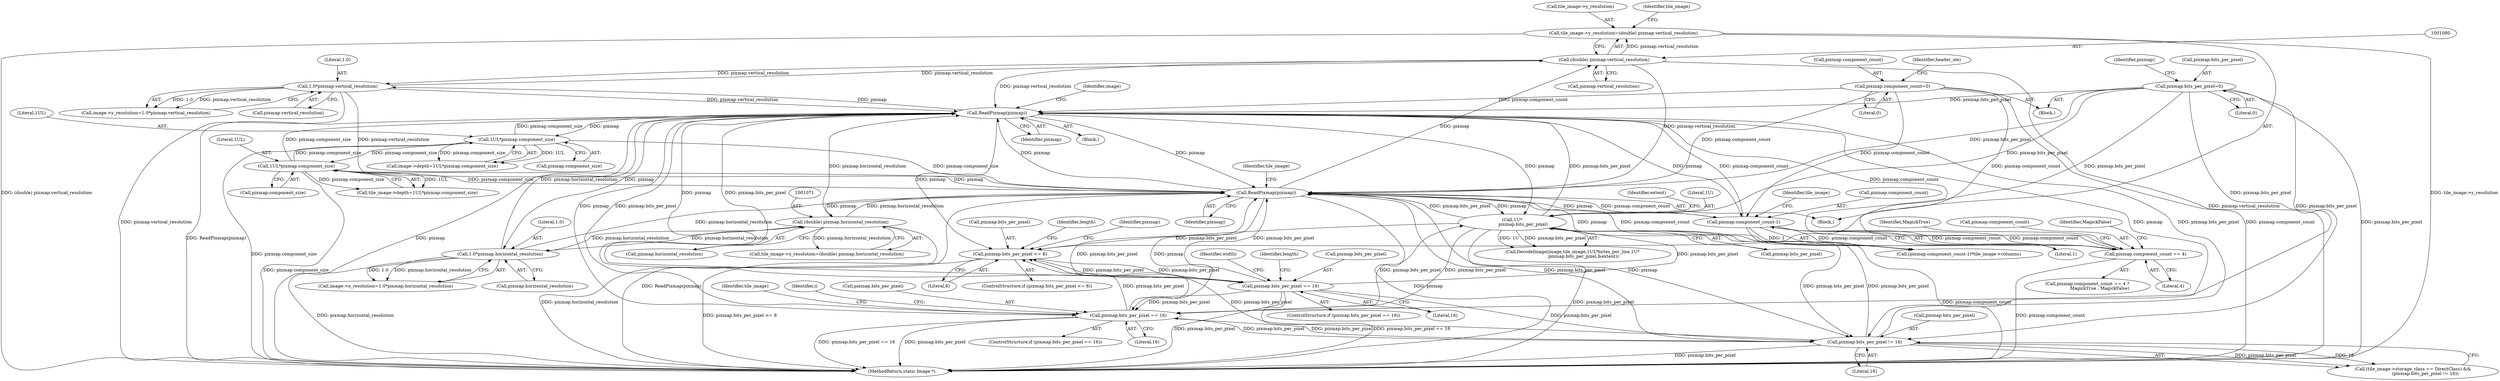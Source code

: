 digraph "0_ImageMagick_f6e9d0d9955e85bdd7540b251cd50d598dacc5e6_46@pointer" {
"1001075" [label="(Call,tile_image->y_resolution=(double) pixmap.vertical_resolution)"];
"1001079" [label="(Call,(double) pixmap.vertical_resolution)"];
"1000746" [label="(Call,1.0*pixmap.vertical_resolution)"];
"1000722" [label="(Call,ReadPixmap(pixmap))"];
"1001049" [label="(Call,1UL*pixmap.component_size)"];
"1000728" [label="(Call,1UL*pixmap.component_size)"];
"1001043" [label="(Call,ReadPixmap(pixmap))"];
"1000215" [label="(Call,pixmap.component_count=0)"];
"1000817" [label="(Call,pixmap.bits_per_pixel == 16)"];
"1000808" [label="(Call,pixmap.bits_per_pixel <= 8)"];
"1001406" [label="(Call,1U*\n                pixmap.bits_per_pixel)"];
"1001717" [label="(Call,pixmap.bits_per_pixel != 16)"];
"1000210" [label="(Call,pixmap.bits_per_pixel=0)"];
"1001547" [label="(Call,pixmap.bits_per_pixel == 16)"];
"1000737" [label="(Call,1.0*pixmap.horizontal_resolution)"];
"1001070" [label="(Call,(double) pixmap.horizontal_resolution)"];
"1001726" [label="(Call,pixmap.component_count-1)"];
"1001059" [label="(Call,pixmap.component_count == 4)"];
"1000746" [label="(Call,1.0*pixmap.vertical_resolution)"];
"1000729" [label="(Literal,1UL)"];
"1001063" [label="(Literal,4)"];
"1001076" [label="(Call,tile_image->y_resolution)"];
"1001070" [label="(Call,(double) pixmap.horizontal_resolution)"];
"1001045" [label="(Call,tile_image->depth=1UL*pixmap.component_size)"];
"1000819" [label="(Identifier,pixmap)"];
"1000219" [label="(Literal,0)"];
"1001049" [label="(Call,1UL*pixmap.component_size)"];
"1001406" [label="(Call,1U*\n                pixmap.bits_per_pixel)"];
"1000823" [label="(Identifier,width)"];
"1001412" [label="(Identifier,extent)"];
"1000808" [label="(Call,pixmap.bits_per_pixel <= 8)"];
"1000726" [label="(Identifier,image)"];
"1000747" [label="(Literal,1.0)"];
"1001059" [label="(Call,pixmap.component_count == 4)"];
"1000809" [label="(Call,pixmap.bits_per_pixel)"];
"1000739" [label="(Call,pixmap.horizontal_resolution)"];
"1001717" [label="(Call,pixmap.bits_per_pixel != 16)"];
"1000222" [label="(Identifier,header_ole)"];
"1001730" [label="(Literal,1)"];
"1000214" [label="(Literal,0)"];
"1001725" [label="(Call,(pixmap.component_count-1)*tile_image->columns)"];
"1000723" [label="(Identifier,pixmap)"];
"1000659" [label="(Block,)"];
"1000728" [label="(Call,1UL*pixmap.component_size)"];
"1000722" [label="(Call,ReadPixmap(pixmap))"];
"1001732" [label="(Identifier,tile_image)"];
"1001079" [label="(Call,(double) pixmap.vertical_resolution)"];
"1001051" [label="(Call,pixmap.component_size)"];
"1001081" [label="(Call,pixmap.vertical_resolution)"];
"1001407" [label="(Literal,1U)"];
"1001718" [label="(Call,pixmap.bits_per_pixel)"];
"1001072" [label="(Call,pixmap.horizontal_resolution)"];
"1001058" [label="(Call,pixmap.component_count == 4 ?\n                  MagickTrue : MagickFalse)"];
"1001075" [label="(Call,tile_image->y_resolution=(double) pixmap.vertical_resolution)"];
"1001064" [label="(Identifier,MagickTrue)"];
"1001547" [label="(Call,pixmap.bits_per_pixel == 16)"];
"1000210" [label="(Call,pixmap.bits_per_pixel=0)"];
"1001043" [label="(Call,ReadPixmap(pixmap))"];
"1000816" [label="(ControlStructure,if (pixmap.bits_per_pixel == 16))"];
"1000827" [label="(Identifier,length)"];
"1001408" [label="(Call,pixmap.bits_per_pixel)"];
"1000738" [label="(Literal,1.0)"];
"1000215" [label="(Call,pixmap.component_count=0)"];
"1001551" [label="(Literal,16)"];
"1000748" [label="(Call,pixmap.vertical_resolution)"];
"1001044" [label="(Identifier,pixmap)"];
"1000814" [label="(Identifier,length)"];
"1000742" [label="(Call,image->y_resolution=1.0*pixmap.vertical_resolution)"];
"1000737" [label="(Call,1.0*pixmap.horizontal_resolution)"];
"1001060" [label="(Call,pixmap.component_count)"];
"1000817" [label="(Call,pixmap.bits_per_pixel == 16)"];
"1001602" [label="(Identifier,tile_image)"];
"1002366" [label="(MethodReturn,static Image *)"];
"1000818" [label="(Call,pixmap.bits_per_pixel)"];
"1001711" [label="(Call,(tile_image->storage_class == DirectClass) &&\n                  (pixmap.bits_per_pixel != 16))"];
"1000217" [label="(Identifier,pixmap)"];
"1001726" [label="(Call,pixmap.component_count-1)"];
"1001050" [label="(Literal,1UL)"];
"1001546" [label="(ControlStructure,if (pixmap.bits_per_pixel == 16))"];
"1000216" [label="(Call,pixmap.component_count)"];
"1001065" [label="(Identifier,MagickFalse)"];
"1001727" [label="(Call,pixmap.component_count)"];
"1000821" [label="(Literal,16)"];
"1000733" [label="(Call,image->x_resolution=1.0*pixmap.horizontal_resolution)"];
"1001066" [label="(Call,tile_image->x_resolution=(double) pixmap.horizontal_resolution)"];
"1000807" [label="(ControlStructure,if (pixmap.bits_per_pixel <= 8))"];
"1000724" [label="(Call,image->depth=1UL*pixmap.component_size)"];
"1001042" [label="(Block,)"];
"1001086" [label="(Identifier,tile_image)"];
"1000730" [label="(Call,pixmap.component_size)"];
"1001047" [label="(Identifier,tile_image)"];
"1000812" [label="(Literal,8)"];
"1001400" [label="(Call,DecodeImage(image,tile_image,1UL*bytes_per_line,1U*\n                pixmap.bits_per_pixel,&extent))"];
"1000124" [label="(Block,)"];
"1001721" [label="(Literal,16)"];
"1001554" [label="(Identifier,i)"];
"1000211" [label="(Call,pixmap.bits_per_pixel)"];
"1001548" [label="(Call,pixmap.bits_per_pixel)"];
"1001075" -> "1001042"  [label="AST: "];
"1001075" -> "1001079"  [label="CFG: "];
"1001076" -> "1001075"  [label="AST: "];
"1001079" -> "1001075"  [label="AST: "];
"1001086" -> "1001075"  [label="CFG: "];
"1001075" -> "1002366"  [label="DDG: tile_image->y_resolution"];
"1001075" -> "1002366"  [label="DDG: (double) pixmap.vertical_resolution"];
"1001079" -> "1001075"  [label="DDG: pixmap.vertical_resolution"];
"1001079" -> "1001081"  [label="CFG: "];
"1001080" -> "1001079"  [label="AST: "];
"1001081" -> "1001079"  [label="AST: "];
"1001079" -> "1002366"  [label="DDG: pixmap.vertical_resolution"];
"1001079" -> "1000722"  [label="DDG: pixmap.vertical_resolution"];
"1001079" -> "1000746"  [label="DDG: pixmap.vertical_resolution"];
"1001079" -> "1001043"  [label="DDG: pixmap.vertical_resolution"];
"1000746" -> "1001079"  [label="DDG: pixmap.vertical_resolution"];
"1001043" -> "1001079"  [label="DDG: pixmap"];
"1000746" -> "1000742"  [label="AST: "];
"1000746" -> "1000748"  [label="CFG: "];
"1000747" -> "1000746"  [label="AST: "];
"1000748" -> "1000746"  [label="AST: "];
"1000742" -> "1000746"  [label="CFG: "];
"1000746" -> "1002366"  [label="DDG: pixmap.vertical_resolution"];
"1000746" -> "1000722"  [label="DDG: pixmap.vertical_resolution"];
"1000746" -> "1000742"  [label="DDG: 1.0"];
"1000746" -> "1000742"  [label="DDG: pixmap.vertical_resolution"];
"1000722" -> "1000746"  [label="DDG: pixmap"];
"1000746" -> "1001043"  [label="DDG: pixmap.vertical_resolution"];
"1000722" -> "1000659"  [label="AST: "];
"1000722" -> "1000723"  [label="CFG: "];
"1000723" -> "1000722"  [label="AST: "];
"1000726" -> "1000722"  [label="CFG: "];
"1000722" -> "1002366"  [label="DDG: ReadPixmap(pixmap)"];
"1000722" -> "1002366"  [label="DDG: pixmap"];
"1001049" -> "1000722"  [label="DDG: pixmap.component_size"];
"1000728" -> "1000722"  [label="DDG: pixmap.component_size"];
"1001043" -> "1000722"  [label="DDG: pixmap"];
"1000215" -> "1000722"  [label="DDG: pixmap.component_count"];
"1000817" -> "1000722"  [label="DDG: pixmap.bits_per_pixel"];
"1000737" -> "1000722"  [label="DDG: pixmap.horizontal_resolution"];
"1001406" -> "1000722"  [label="DDG: pixmap.bits_per_pixel"];
"1001070" -> "1000722"  [label="DDG: pixmap.horizontal_resolution"];
"1001717" -> "1000722"  [label="DDG: pixmap.bits_per_pixel"];
"1001726" -> "1000722"  [label="DDG: pixmap.component_count"];
"1001059" -> "1000722"  [label="DDG: pixmap.component_count"];
"1000210" -> "1000722"  [label="DDG: pixmap.bits_per_pixel"];
"1001547" -> "1000722"  [label="DDG: pixmap.bits_per_pixel"];
"1000722" -> "1000728"  [label="DDG: pixmap"];
"1000722" -> "1000737"  [label="DDG: pixmap"];
"1000722" -> "1000808"  [label="DDG: pixmap"];
"1000722" -> "1000817"  [label="DDG: pixmap"];
"1000722" -> "1001043"  [label="DDG: pixmap"];
"1000722" -> "1001406"  [label="DDG: pixmap"];
"1000722" -> "1001547"  [label="DDG: pixmap"];
"1000722" -> "1001717"  [label="DDG: pixmap"];
"1000722" -> "1001726"  [label="DDG: pixmap"];
"1001049" -> "1001045"  [label="AST: "];
"1001049" -> "1001051"  [label="CFG: "];
"1001050" -> "1001049"  [label="AST: "];
"1001051" -> "1001049"  [label="AST: "];
"1001045" -> "1001049"  [label="CFG: "];
"1001049" -> "1002366"  [label="DDG: pixmap.component_size"];
"1001049" -> "1000728"  [label="DDG: pixmap.component_size"];
"1001049" -> "1001043"  [label="DDG: pixmap.component_size"];
"1001049" -> "1001045"  [label="DDG: 1UL"];
"1001049" -> "1001045"  [label="DDG: pixmap.component_size"];
"1000728" -> "1001049"  [label="DDG: pixmap.component_size"];
"1001043" -> "1001049"  [label="DDG: pixmap"];
"1000728" -> "1000724"  [label="AST: "];
"1000728" -> "1000730"  [label="CFG: "];
"1000729" -> "1000728"  [label="AST: "];
"1000730" -> "1000728"  [label="AST: "];
"1000724" -> "1000728"  [label="CFG: "];
"1000728" -> "1002366"  [label="DDG: pixmap.component_size"];
"1000728" -> "1000724"  [label="DDG: 1UL"];
"1000728" -> "1000724"  [label="DDG: pixmap.component_size"];
"1000728" -> "1001043"  [label="DDG: pixmap.component_size"];
"1001043" -> "1001042"  [label="AST: "];
"1001043" -> "1001044"  [label="CFG: "];
"1001044" -> "1001043"  [label="AST: "];
"1001047" -> "1001043"  [label="CFG: "];
"1001043" -> "1002366"  [label="DDG: pixmap"];
"1001043" -> "1002366"  [label="DDG: ReadPixmap(pixmap)"];
"1000215" -> "1001043"  [label="DDG: pixmap.component_count"];
"1000817" -> "1001043"  [label="DDG: pixmap.bits_per_pixel"];
"1000737" -> "1001043"  [label="DDG: pixmap.horizontal_resolution"];
"1001406" -> "1001043"  [label="DDG: pixmap.bits_per_pixel"];
"1001070" -> "1001043"  [label="DDG: pixmap.horizontal_resolution"];
"1001717" -> "1001043"  [label="DDG: pixmap.bits_per_pixel"];
"1001726" -> "1001043"  [label="DDG: pixmap.component_count"];
"1001059" -> "1001043"  [label="DDG: pixmap.component_count"];
"1000210" -> "1001043"  [label="DDG: pixmap.bits_per_pixel"];
"1001547" -> "1001043"  [label="DDG: pixmap.bits_per_pixel"];
"1001043" -> "1001059"  [label="DDG: pixmap"];
"1001043" -> "1001070"  [label="DDG: pixmap"];
"1001043" -> "1001406"  [label="DDG: pixmap"];
"1001043" -> "1001547"  [label="DDG: pixmap"];
"1001043" -> "1001717"  [label="DDG: pixmap"];
"1001043" -> "1001726"  [label="DDG: pixmap"];
"1000215" -> "1000124"  [label="AST: "];
"1000215" -> "1000219"  [label="CFG: "];
"1000216" -> "1000215"  [label="AST: "];
"1000219" -> "1000215"  [label="AST: "];
"1000222" -> "1000215"  [label="CFG: "];
"1000215" -> "1002366"  [label="DDG: pixmap.component_count"];
"1000215" -> "1001059"  [label="DDG: pixmap.component_count"];
"1000215" -> "1001726"  [label="DDG: pixmap.component_count"];
"1000817" -> "1000816"  [label="AST: "];
"1000817" -> "1000821"  [label="CFG: "];
"1000818" -> "1000817"  [label="AST: "];
"1000821" -> "1000817"  [label="AST: "];
"1000823" -> "1000817"  [label="CFG: "];
"1000827" -> "1000817"  [label="CFG: "];
"1000817" -> "1002366"  [label="DDG: pixmap.bits_per_pixel"];
"1000817" -> "1002366"  [label="DDG: pixmap.bits_per_pixel == 16"];
"1000817" -> "1000808"  [label="DDG: pixmap.bits_per_pixel"];
"1000808" -> "1000817"  [label="DDG: pixmap.bits_per_pixel"];
"1000817" -> "1001406"  [label="DDG: pixmap.bits_per_pixel"];
"1000817" -> "1001547"  [label="DDG: pixmap.bits_per_pixel"];
"1000817" -> "1001717"  [label="DDG: pixmap.bits_per_pixel"];
"1000808" -> "1000807"  [label="AST: "];
"1000808" -> "1000812"  [label="CFG: "];
"1000809" -> "1000808"  [label="AST: "];
"1000812" -> "1000808"  [label="AST: "];
"1000814" -> "1000808"  [label="CFG: "];
"1000819" -> "1000808"  [label="CFG: "];
"1000808" -> "1002366"  [label="DDG: pixmap.bits_per_pixel <= 8"];
"1001406" -> "1000808"  [label="DDG: pixmap.bits_per_pixel"];
"1001717" -> "1000808"  [label="DDG: pixmap.bits_per_pixel"];
"1000210" -> "1000808"  [label="DDG: pixmap.bits_per_pixel"];
"1001547" -> "1000808"  [label="DDG: pixmap.bits_per_pixel"];
"1001406" -> "1001400"  [label="AST: "];
"1001406" -> "1001408"  [label="CFG: "];
"1001407" -> "1001406"  [label="AST: "];
"1001408" -> "1001406"  [label="AST: "];
"1001412" -> "1001406"  [label="CFG: "];
"1001406" -> "1002366"  [label="DDG: pixmap.bits_per_pixel"];
"1001406" -> "1001400"  [label="DDG: 1U"];
"1001406" -> "1001400"  [label="DDG: pixmap.bits_per_pixel"];
"1001717" -> "1001406"  [label="DDG: pixmap.bits_per_pixel"];
"1000210" -> "1001406"  [label="DDG: pixmap.bits_per_pixel"];
"1001547" -> "1001406"  [label="DDG: pixmap.bits_per_pixel"];
"1001406" -> "1001547"  [label="DDG: pixmap.bits_per_pixel"];
"1001406" -> "1001717"  [label="DDG: pixmap.bits_per_pixel"];
"1001717" -> "1001711"  [label="AST: "];
"1001717" -> "1001721"  [label="CFG: "];
"1001718" -> "1001717"  [label="AST: "];
"1001721" -> "1001717"  [label="AST: "];
"1001711" -> "1001717"  [label="CFG: "];
"1001717" -> "1002366"  [label="DDG: pixmap.bits_per_pixel"];
"1001717" -> "1001547"  [label="DDG: pixmap.bits_per_pixel"];
"1001717" -> "1001711"  [label="DDG: pixmap.bits_per_pixel"];
"1001717" -> "1001711"  [label="DDG: 16"];
"1000210" -> "1001717"  [label="DDG: pixmap.bits_per_pixel"];
"1001547" -> "1001717"  [label="DDG: pixmap.bits_per_pixel"];
"1000210" -> "1000124"  [label="AST: "];
"1000210" -> "1000214"  [label="CFG: "];
"1000211" -> "1000210"  [label="AST: "];
"1000214" -> "1000210"  [label="AST: "];
"1000217" -> "1000210"  [label="CFG: "];
"1000210" -> "1002366"  [label="DDG: pixmap.bits_per_pixel"];
"1000210" -> "1001547"  [label="DDG: pixmap.bits_per_pixel"];
"1001547" -> "1001546"  [label="AST: "];
"1001547" -> "1001551"  [label="CFG: "];
"1001548" -> "1001547"  [label="AST: "];
"1001551" -> "1001547"  [label="AST: "];
"1001554" -> "1001547"  [label="CFG: "];
"1001602" -> "1001547"  [label="CFG: "];
"1001547" -> "1002366"  [label="DDG: pixmap.bits_per_pixel == 16"];
"1001547" -> "1002366"  [label="DDG: pixmap.bits_per_pixel"];
"1000737" -> "1000733"  [label="AST: "];
"1000737" -> "1000739"  [label="CFG: "];
"1000738" -> "1000737"  [label="AST: "];
"1000739" -> "1000737"  [label="AST: "];
"1000733" -> "1000737"  [label="CFG: "];
"1000737" -> "1002366"  [label="DDG: pixmap.horizontal_resolution"];
"1000737" -> "1000733"  [label="DDG: 1.0"];
"1000737" -> "1000733"  [label="DDG: pixmap.horizontal_resolution"];
"1001070" -> "1000737"  [label="DDG: pixmap.horizontal_resolution"];
"1000737" -> "1001070"  [label="DDG: pixmap.horizontal_resolution"];
"1001070" -> "1001066"  [label="AST: "];
"1001070" -> "1001072"  [label="CFG: "];
"1001071" -> "1001070"  [label="AST: "];
"1001072" -> "1001070"  [label="AST: "];
"1001066" -> "1001070"  [label="CFG: "];
"1001070" -> "1002366"  [label="DDG: pixmap.horizontal_resolution"];
"1001070" -> "1001066"  [label="DDG: pixmap.horizontal_resolution"];
"1001726" -> "1001725"  [label="AST: "];
"1001726" -> "1001730"  [label="CFG: "];
"1001727" -> "1001726"  [label="AST: "];
"1001730" -> "1001726"  [label="AST: "];
"1001732" -> "1001726"  [label="CFG: "];
"1001726" -> "1002366"  [label="DDG: pixmap.component_count"];
"1001726" -> "1001059"  [label="DDG: pixmap.component_count"];
"1001726" -> "1001725"  [label="DDG: pixmap.component_count"];
"1001726" -> "1001725"  [label="DDG: 1"];
"1001059" -> "1001726"  [label="DDG: pixmap.component_count"];
"1001059" -> "1001058"  [label="AST: "];
"1001059" -> "1001063"  [label="CFG: "];
"1001060" -> "1001059"  [label="AST: "];
"1001063" -> "1001059"  [label="AST: "];
"1001064" -> "1001059"  [label="CFG: "];
"1001065" -> "1001059"  [label="CFG: "];
"1001059" -> "1002366"  [label="DDG: pixmap.component_count"];
}
